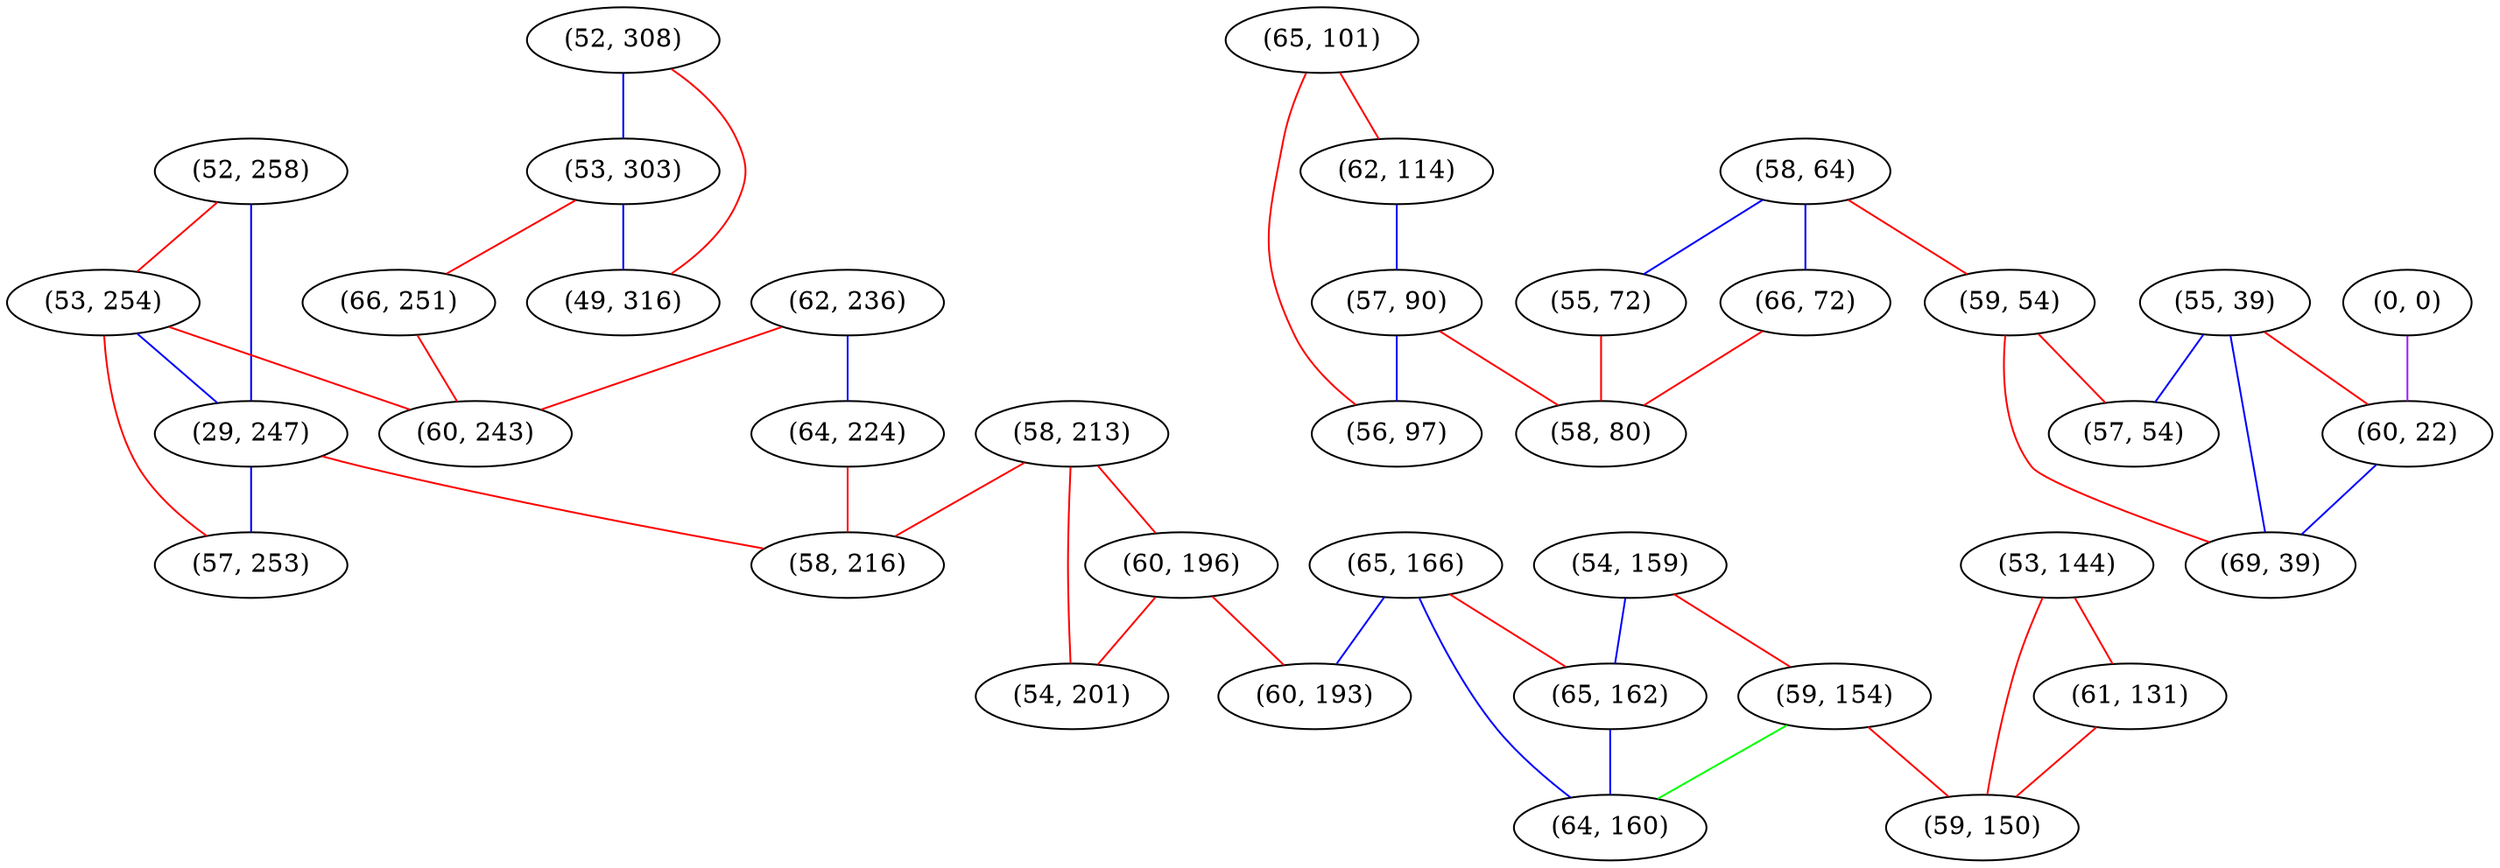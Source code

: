graph "" {
"(62, 236)";
"(52, 258)";
"(52, 308)";
"(53, 254)";
"(65, 101)";
"(0, 0)";
"(53, 303)";
"(62, 114)";
"(66, 251)";
"(55, 39)";
"(60, 243)";
"(58, 213)";
"(64, 224)";
"(58, 64)";
"(57, 90)";
"(60, 22)";
"(29, 247)";
"(65, 166)";
"(59, 54)";
"(53, 144)";
"(66, 72)";
"(56, 97)";
"(54, 159)";
"(65, 162)";
"(57, 253)";
"(69, 39)";
"(59, 154)";
"(64, 160)";
"(61, 131)";
"(58, 216)";
"(60, 196)";
"(49, 316)";
"(55, 72)";
"(54, 201)";
"(60, 193)";
"(58, 80)";
"(57, 54)";
"(59, 150)";
"(62, 236)" -- "(64, 224)"  [color=blue, key=0, weight=3];
"(62, 236)" -- "(60, 243)"  [color=red, key=0, weight=1];
"(52, 258)" -- "(53, 254)"  [color=red, key=0, weight=1];
"(52, 258)" -- "(29, 247)"  [color=blue, key=0, weight=3];
"(52, 308)" -- "(53, 303)"  [color=blue, key=0, weight=3];
"(52, 308)" -- "(49, 316)"  [color=red, key=0, weight=1];
"(53, 254)" -- "(29, 247)"  [color=blue, key=0, weight=3];
"(53, 254)" -- "(60, 243)"  [color=red, key=0, weight=1];
"(53, 254)" -- "(57, 253)"  [color=red, key=0, weight=1];
"(65, 101)" -- "(56, 97)"  [color=red, key=0, weight=1];
"(65, 101)" -- "(62, 114)"  [color=red, key=0, weight=1];
"(0, 0)" -- "(60, 22)"  [color=purple, key=0, weight=4];
"(53, 303)" -- "(66, 251)"  [color=red, key=0, weight=1];
"(53, 303)" -- "(49, 316)"  [color=blue, key=0, weight=3];
"(62, 114)" -- "(57, 90)"  [color=blue, key=0, weight=3];
"(66, 251)" -- "(60, 243)"  [color=red, key=0, weight=1];
"(55, 39)" -- "(69, 39)"  [color=blue, key=0, weight=3];
"(55, 39)" -- "(57, 54)"  [color=blue, key=0, weight=3];
"(55, 39)" -- "(60, 22)"  [color=red, key=0, weight=1];
"(58, 213)" -- "(58, 216)"  [color=red, key=0, weight=1];
"(58, 213)" -- "(54, 201)"  [color=red, key=0, weight=1];
"(58, 213)" -- "(60, 196)"  [color=red, key=0, weight=1];
"(64, 224)" -- "(58, 216)"  [color=red, key=0, weight=1];
"(58, 64)" -- "(66, 72)"  [color=blue, key=0, weight=3];
"(58, 64)" -- "(55, 72)"  [color=blue, key=0, weight=3];
"(58, 64)" -- "(59, 54)"  [color=red, key=0, weight=1];
"(57, 90)" -- "(56, 97)"  [color=blue, key=0, weight=3];
"(57, 90)" -- "(58, 80)"  [color=red, key=0, weight=1];
"(60, 22)" -- "(69, 39)"  [color=blue, key=0, weight=3];
"(29, 247)" -- "(58, 216)"  [color=red, key=0, weight=1];
"(29, 247)" -- "(57, 253)"  [color=blue, key=0, weight=3];
"(65, 166)" -- "(65, 162)"  [color=red, key=0, weight=1];
"(65, 166)" -- "(64, 160)"  [color=blue, key=0, weight=3];
"(65, 166)" -- "(60, 193)"  [color=blue, key=0, weight=3];
"(59, 54)" -- "(69, 39)"  [color=red, key=0, weight=1];
"(59, 54)" -- "(57, 54)"  [color=red, key=0, weight=1];
"(53, 144)" -- "(59, 150)"  [color=red, key=0, weight=1];
"(53, 144)" -- "(61, 131)"  [color=red, key=0, weight=1];
"(66, 72)" -- "(58, 80)"  [color=red, key=0, weight=1];
"(54, 159)" -- "(65, 162)"  [color=blue, key=0, weight=3];
"(54, 159)" -- "(59, 154)"  [color=red, key=0, weight=1];
"(65, 162)" -- "(64, 160)"  [color=blue, key=0, weight=3];
"(59, 154)" -- "(64, 160)"  [color=green, key=0, weight=2];
"(59, 154)" -- "(59, 150)"  [color=red, key=0, weight=1];
"(61, 131)" -- "(59, 150)"  [color=red, key=0, weight=1];
"(60, 196)" -- "(54, 201)"  [color=red, key=0, weight=1];
"(60, 196)" -- "(60, 193)"  [color=red, key=0, weight=1];
"(55, 72)" -- "(58, 80)"  [color=red, key=0, weight=1];
}
